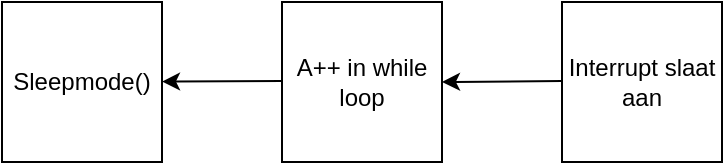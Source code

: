 <mxfile version="26.0.16">
  <diagram name="Pagina-1" id="11xDARw4Jt23QFy4WNA1">
    <mxGraphModel dx="1050" dy="522" grid="1" gridSize="10" guides="1" tooltips="1" connect="1" arrows="1" fold="1" page="1" pageScale="1" pageWidth="827" pageHeight="1169" math="0" shadow="0">
      <root>
        <mxCell id="0" />
        <mxCell id="1" parent="0" />
        <mxCell id="dj63_SlDgCCUsLkRfYF_-1" value="Interrupt slaat aan" style="whiteSpace=wrap;html=1;aspect=fixed;" vertex="1" parent="1">
          <mxGeometry x="450" y="260" width="80" height="80" as="geometry" />
        </mxCell>
        <mxCell id="dj63_SlDgCCUsLkRfYF_-2" value="" style="endArrow=classic;html=1;rounded=0;entryX=1;entryY=0.5;entryDx=0;entryDy=0;" edge="1" parent="1" target="dj63_SlDgCCUsLkRfYF_-3">
          <mxGeometry width="50" height="50" relative="1" as="geometry">
            <mxPoint x="450" y="299.5" as="sourcePoint" />
            <mxPoint x="410" y="299.5" as="targetPoint" />
          </mxGeometry>
        </mxCell>
        <mxCell id="dj63_SlDgCCUsLkRfYF_-3" value="A++ in while loop" style="whiteSpace=wrap;html=1;aspect=fixed;" vertex="1" parent="1">
          <mxGeometry x="310" y="260" width="80" height="80" as="geometry" />
        </mxCell>
        <mxCell id="dj63_SlDgCCUsLkRfYF_-4" value="" style="endArrow=classic;html=1;rounded=0;" edge="1" parent="1" target="dj63_SlDgCCUsLkRfYF_-5">
          <mxGeometry width="50" height="50" relative="1" as="geometry">
            <mxPoint x="310" y="299.5" as="sourcePoint" />
            <mxPoint x="240" y="300" as="targetPoint" />
          </mxGeometry>
        </mxCell>
        <mxCell id="dj63_SlDgCCUsLkRfYF_-5" value="Sleepmode()" style="whiteSpace=wrap;html=1;aspect=fixed;" vertex="1" parent="1">
          <mxGeometry x="170" y="260" width="80" height="80" as="geometry" />
        </mxCell>
      </root>
    </mxGraphModel>
  </diagram>
</mxfile>
